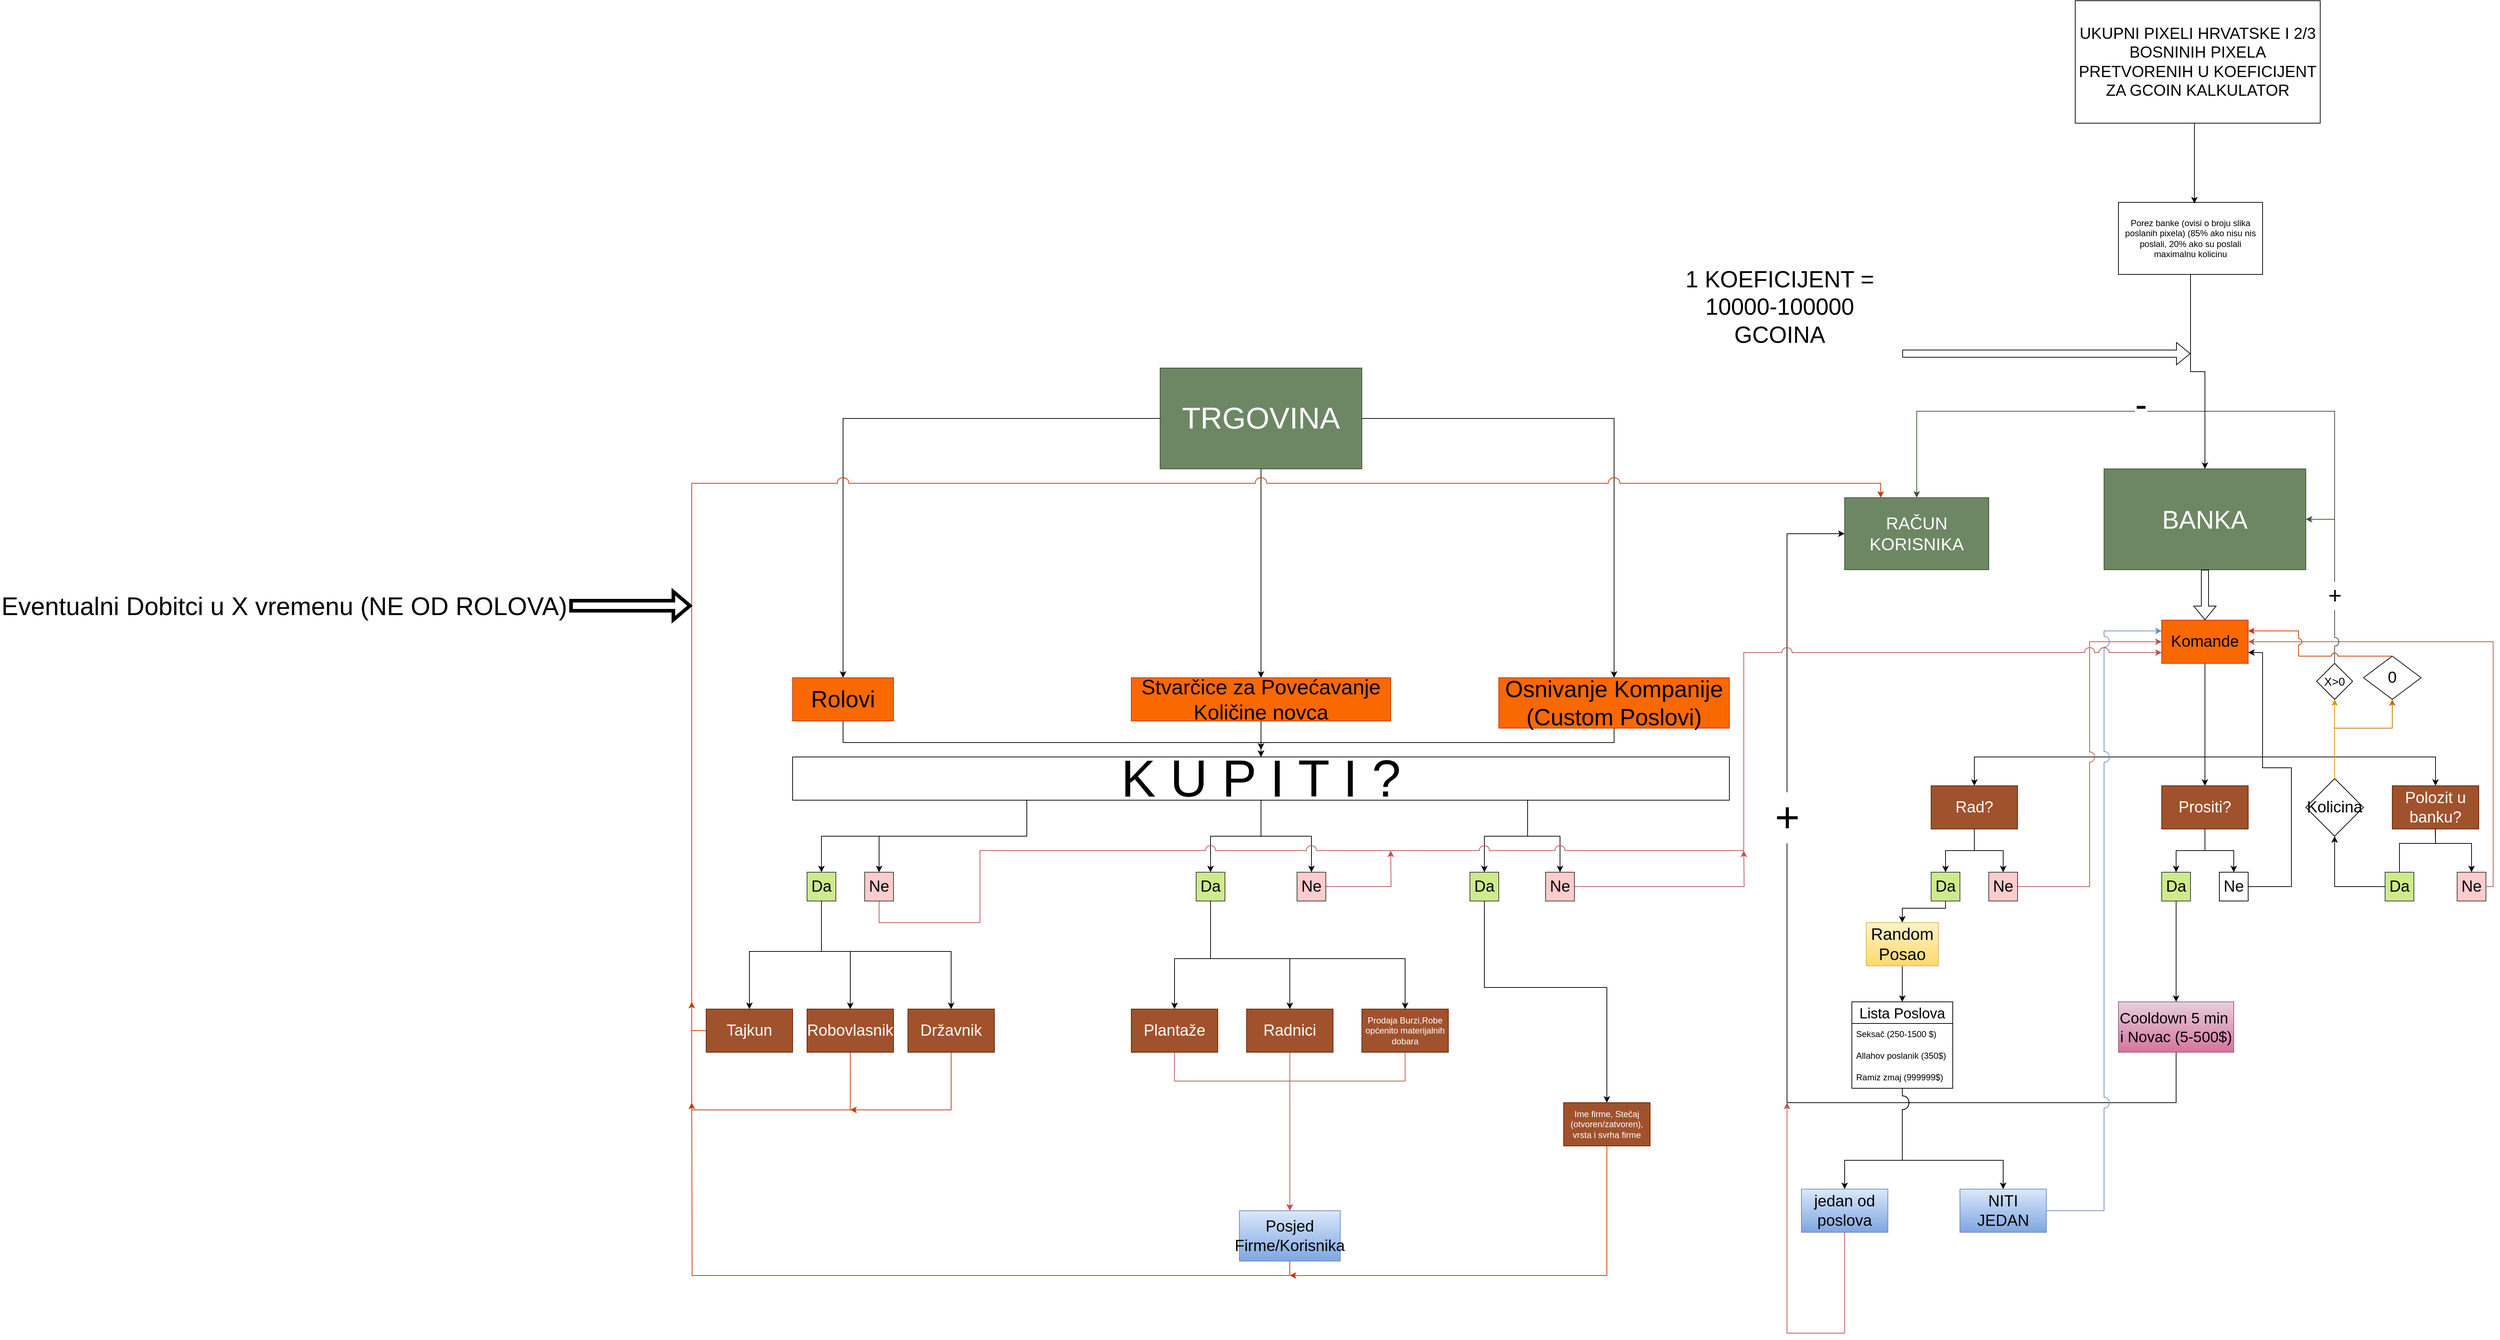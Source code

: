 <mxfile version="24.0.5" type="github">
  <diagram name="Page-1" id="hDY9Gl-h2xFGLULo_11m">
    <mxGraphModel dx="9136" dy="4196" grid="1" gridSize="10" guides="1" tooltips="1" connect="1" arrows="1" fold="1" page="1" pageScale="1" pageWidth="850" pageHeight="1100" math="0" shadow="0">
      <root>
        <mxCell id="0" />
        <mxCell id="1" parent="0" />
        <mxCell id="oLVc7d3G7SGWy__4zDsh-1" value="BANKA" style="rounded=0;whiteSpace=wrap;html=1;fontSize=35;fillColor=#6d8764;fontColor=#ffffff;strokeColor=#3A5431;" parent="1" vertex="1">
          <mxGeometry x="280" y="-320" width="280" height="140" as="geometry" />
        </mxCell>
        <mxCell id="oLVc7d3G7SGWy__4zDsh-45" style="edgeStyle=orthogonalEdgeStyle;rounded=0;orthogonalLoop=1;jettySize=auto;html=1;entryX=0.5;entryY=0;entryDx=0;entryDy=0;" parent="1" source="oLVc7d3G7SGWy__4zDsh-2" target="oLVc7d3G7SGWy__4zDsh-43" edge="1">
          <mxGeometry relative="1" as="geometry" />
        </mxCell>
        <mxCell id="oLVc7d3G7SGWy__4zDsh-46" style="edgeStyle=orthogonalEdgeStyle;rounded=0;orthogonalLoop=1;jettySize=auto;html=1;entryX=0.5;entryY=0;entryDx=0;entryDy=0;" parent="1" source="oLVc7d3G7SGWy__4zDsh-2" target="oLVc7d3G7SGWy__4zDsh-42" edge="1">
          <mxGeometry relative="1" as="geometry" />
        </mxCell>
        <mxCell id="oLVc7d3G7SGWy__4zDsh-2" value="Prositi?" style="rounded=0;whiteSpace=wrap;html=1;fontSize=22;fillColor=#a0522d;fontColor=#ffffff;strokeColor=#6D1F00;" parent="1" vertex="1">
          <mxGeometry x="360" y="120" width="120" height="60" as="geometry" />
        </mxCell>
        <mxCell id="oLVc7d3G7SGWy__4zDsh-3" value="Polozit u banku?" style="rounded=0;whiteSpace=wrap;html=1;fontSize=22;fillColor=#a0522d;fontColor=#ffffff;strokeColor=#6D1F00;" parent="1" vertex="1">
          <mxGeometry x="680" y="120" width="120" height="60" as="geometry" />
        </mxCell>
        <mxCell id="oLVc7d3G7SGWy__4zDsh-56" style="edgeStyle=orthogonalEdgeStyle;rounded=0;orthogonalLoop=1;jettySize=auto;html=1;exitX=0.5;exitY=1;exitDx=0;exitDy=0;entryX=0.5;entryY=0;entryDx=0;entryDy=0;" parent="1" source="oLVc7d3G7SGWy__4zDsh-4" target="oLVc7d3G7SGWy__4zDsh-54" edge="1">
          <mxGeometry relative="1" as="geometry" />
        </mxCell>
        <mxCell id="oLVc7d3G7SGWy__4zDsh-57" style="edgeStyle=orthogonalEdgeStyle;rounded=0;orthogonalLoop=1;jettySize=auto;html=1;entryX=0.5;entryY=0;entryDx=0;entryDy=0;" parent="1" source="oLVc7d3G7SGWy__4zDsh-4" target="oLVc7d3G7SGWy__4zDsh-55" edge="1">
          <mxGeometry relative="1" as="geometry" />
        </mxCell>
        <mxCell id="oLVc7d3G7SGWy__4zDsh-4" value="&lt;div style=&quot;font-size: 22px;&quot;&gt;Rad?&lt;/div&gt;" style="rounded=0;whiteSpace=wrap;html=1;fontSize=22;fillColor=#a0522d;fontColor=#ffffff;strokeColor=#6D1F00;" parent="1" vertex="1">
          <mxGeometry x="40" y="120" width="120" height="60" as="geometry" />
        </mxCell>
        <mxCell id="oLVc7d3G7SGWy__4zDsh-6" value="" style="endArrow=classic;html=1;rounded=0;entryX=0.5;entryY=0;entryDx=0;entryDy=0;exitX=0.5;exitY=1;exitDx=0;exitDy=0;" parent="1" source="oLVc7d3G7SGWy__4zDsh-17" target="oLVc7d3G7SGWy__4zDsh-4" edge="1">
          <mxGeometry width="50" height="50" relative="1" as="geometry">
            <mxPoint x="420" y="80" as="sourcePoint" />
            <mxPoint x="310" y="60" as="targetPoint" />
            <Array as="points">
              <mxPoint x="420" y="80" />
              <mxPoint x="100" y="80" />
            </Array>
          </mxGeometry>
        </mxCell>
        <mxCell id="oLVc7d3G7SGWy__4zDsh-7" value="" style="endArrow=classic;html=1;rounded=0;entryX=0.5;entryY=0;entryDx=0;entryDy=0;" parent="1" target="oLVc7d3G7SGWy__4zDsh-3" edge="1">
          <mxGeometry width="50" height="50" relative="1" as="geometry">
            <mxPoint x="420" y="80" as="sourcePoint" />
            <mxPoint x="640" y="80" as="targetPoint" />
            <Array as="points">
              <mxPoint x="740" y="80" />
            </Array>
          </mxGeometry>
        </mxCell>
        <mxCell id="oLVc7d3G7SGWy__4zDsh-8" value="" style="endArrow=classic;html=1;rounded=0;entryX=0.5;entryY=0;entryDx=0;entryDy=0;" parent="1" target="oLVc7d3G7SGWy__4zDsh-2" edge="1">
          <mxGeometry width="50" height="50" relative="1" as="geometry">
            <mxPoint x="420" y="80" as="sourcePoint" />
            <mxPoint x="470" y="30" as="targetPoint" />
          </mxGeometry>
        </mxCell>
        <mxCell id="oLVc7d3G7SGWy__4zDsh-10" value="" style="endArrow=classic;html=1;rounded=0;entryX=0;entryY=0.5;entryDx=0;entryDy=0;" parent="1" edge="1">
          <mxGeometry width="50" height="50" relative="1" as="geometry">
            <mxPoint x="739.83" y="180" as="sourcePoint" />
            <mxPoint x="690" y="260" as="targetPoint" />
            <Array as="points">
              <mxPoint x="740" y="200" />
              <mxPoint x="690" y="200" />
            </Array>
          </mxGeometry>
        </mxCell>
        <mxCell id="oLVc7d3G7SGWy__4zDsh-13" value="" style="endArrow=classic;html=1;rounded=0;entryX=0.5;entryY=0;entryDx=0;entryDy=0;" parent="1" target="oLVc7d3G7SGWy__4zDsh-15" edge="1">
          <mxGeometry width="50" height="50" relative="1" as="geometry">
            <mxPoint x="739.83" y="180" as="sourcePoint" />
            <mxPoint x="790.96" y="262.34" as="targetPoint" />
            <Array as="points">
              <mxPoint x="740" y="200" />
              <mxPoint x="790" y="200" />
            </Array>
          </mxGeometry>
        </mxCell>
        <mxCell id="oLVc7d3G7SGWy__4zDsh-14" value="Da" style="rounded=0;whiteSpace=wrap;html=1;fontSize=22;fillColor=#cdeb8b;strokeColor=#36393d;" parent="1" vertex="1">
          <mxGeometry x="670" y="240" width="40" height="40" as="geometry" />
        </mxCell>
        <mxCell id="oLVc7d3G7SGWy__4zDsh-15" value="Ne" style="rounded=0;whiteSpace=wrap;html=1;fontSize=22;fillColor=#ffcccc;strokeColor=#36393d;" parent="1" vertex="1">
          <mxGeometry x="770" y="240" width="40" height="40" as="geometry" />
        </mxCell>
        <mxCell id="oLVc7d3G7SGWy__4zDsh-17" value="&lt;div style=&quot;font-size: 22px;&quot;&gt;Komande&lt;/div&gt;" style="rounded=0;whiteSpace=wrap;html=1;fontSize=22;fillColor=#fa6800;fontColor=#000000;strokeColor=#C73500;" parent="1" vertex="1">
          <mxGeometry x="360" y="-110" width="120" height="60" as="geometry" />
        </mxCell>
        <mxCell id="oLVc7d3G7SGWy__4zDsh-18" value="" style="endArrow=classic;html=1;rounded=0;jumpStyle=arc;jumpSize=20;edgeStyle=orthogonalEdgeStyle;elbow=vertical;exitX=1;exitY=0.5;exitDx=0;exitDy=0;entryX=1;entryY=0.5;entryDx=0;entryDy=0;fillColor=#f8cecc;strokeColor=#b85450;gradientColor=#ea6b66;" parent="1" source="oLVc7d3G7SGWy__4zDsh-15" target="oLVc7d3G7SGWy__4zDsh-17" edge="1">
          <mxGeometry width="50" height="50" relative="1" as="geometry">
            <mxPoint x="840" y="-80" as="sourcePoint" />
            <mxPoint x="480" y="-50" as="targetPoint" />
          </mxGeometry>
        </mxCell>
        <mxCell id="oLVc7d3G7SGWy__4zDsh-19" value="" style="shape=flexArrow;endArrow=classic;html=1;rounded=0;exitX=0.5;exitY=1;exitDx=0;exitDy=0;entryX=0.5;entryY=0;entryDx=0;entryDy=0;" parent="1" source="oLVc7d3G7SGWy__4zDsh-1" target="oLVc7d3G7SGWy__4zDsh-17" edge="1">
          <mxGeometry width="50" height="50" relative="1" as="geometry">
            <mxPoint x="450" y="-110" as="sourcePoint" />
            <mxPoint x="500" y="-160" as="targetPoint" />
          </mxGeometry>
        </mxCell>
        <mxCell id="oLVc7d3G7SGWy__4zDsh-20" value="RAČUN KORISNIKA" style="rounded=0;whiteSpace=wrap;html=1;fontSize=24;fillColor=#6d8764;fontColor=#ffffff;strokeColor=#3A5431;" parent="1" vertex="1">
          <mxGeometry x="-80" y="-280" width="200" height="100" as="geometry" />
        </mxCell>
        <mxCell id="oLVc7d3G7SGWy__4zDsh-21" value="" style="endArrow=classic;html=1;rounded=0;entryX=0.5;entryY=1;entryDx=0;entryDy=0;exitX=0;exitY=0.5;exitDx=0;exitDy=0;" parent="1" source="oLVc7d3G7SGWy__4zDsh-14" target="oLVc7d3G7SGWy__4zDsh-22" edge="1">
          <mxGeometry width="50" height="50" relative="1" as="geometry">
            <mxPoint x="670" y="280" as="sourcePoint" />
            <mxPoint x="600" y="280" as="targetPoint" />
            <Array as="points">
              <mxPoint x="600" y="260" />
            </Array>
          </mxGeometry>
        </mxCell>
        <mxCell id="oLVc7d3G7SGWy__4zDsh-22" value="&lt;div style=&quot;font-size: 22px;&quot;&gt;Kolicina&lt;/div&gt;" style="rhombus;whiteSpace=wrap;html=1;fontSize=22;" parent="1" vertex="1">
          <mxGeometry x="560" y="110" width="80" height="80" as="geometry" />
        </mxCell>
        <mxCell id="oLVc7d3G7SGWy__4zDsh-23" value="" style="endArrow=classic;html=1;rounded=0;fillColor=#ffe6cc;strokeColor=#d79b00;exitX=0.5;exitY=0;exitDx=0;exitDy=0;edgeStyle=elbowEdgeStyle;" parent="1" source="oLVc7d3G7SGWy__4zDsh-22" edge="1">
          <mxGeometry width="50" height="50" relative="1" as="geometry">
            <mxPoint x="600" y="100" as="sourcePoint" />
            <mxPoint x="600" as="targetPoint" />
          </mxGeometry>
        </mxCell>
        <mxCell id="oLVc7d3G7SGWy__4zDsh-24" value="" style="endArrow=classic;html=1;rounded=0;fillColor=#f0a30a;strokeColor=#BD7000;entryX=0.5;entryY=1;entryDx=0;entryDy=0;edgeStyle=elbowEdgeStyle;elbow=vertical;" parent="1" target="oLVc7d3G7SGWy__4zDsh-25" edge="1">
          <mxGeometry width="50" height="50" relative="1" as="geometry">
            <mxPoint x="600" y="40" as="sourcePoint" />
            <mxPoint x="720" as="targetPoint" />
            <Array as="points">
              <mxPoint x="650" y="40" />
            </Array>
          </mxGeometry>
        </mxCell>
        <mxCell id="oLVc7d3G7SGWy__4zDsh-25" value="&lt;div style=&quot;font-size: 22px;&quot;&gt;0&lt;br style=&quot;font-size: 22px;&quot;&gt;&lt;/div&gt;" style="rhombus;whiteSpace=wrap;html=1;fontSize=22;" parent="1" vertex="1">
          <mxGeometry x="640" y="-60" width="80" height="60" as="geometry" />
        </mxCell>
        <mxCell id="oLVc7d3G7SGWy__4zDsh-26" value="&lt;div style=&quot;font-size: 16px;&quot;&gt;X&amp;gt;0&lt;br style=&quot;font-size: 16px;&quot;&gt;&lt;/div&gt;" style="rhombus;whiteSpace=wrap;html=1;fontSize=16;" parent="1" vertex="1">
          <mxGeometry x="575" y="-50" width="50" height="50" as="geometry" />
        </mxCell>
        <mxCell id="oLVc7d3G7SGWy__4zDsh-27" value="+" style="endArrow=classic;html=1;rounded=0;entryX=1;entryY=0.5;entryDx=0;entryDy=0;fontSize=32;align=center;fontColor=#000000;textDirection=ltr;textShadow=0;fillColor=#6d8764;strokeColor=#3A5431;jumpStyle=arc;jumpSize=12;" parent="1" target="oLVc7d3G7SGWy__4zDsh-1" edge="1">
          <mxGeometry x="-0.214" width="50" height="50" relative="1" as="geometry">
            <mxPoint x="600" y="-50" as="sourcePoint" />
            <mxPoint x="600" y="-210" as="targetPoint" />
            <Array as="points">
              <mxPoint x="600" y="-80" />
              <mxPoint x="600" y="-160" />
              <mxPoint x="600" y="-250" />
            </Array>
            <mxPoint as="offset" />
          </mxGeometry>
        </mxCell>
        <mxCell id="oLVc7d3G7SGWy__4zDsh-28" value="" style="endArrow=classic;html=1;rounded=0;fillColor=#fa6800;strokeColor=#C73500;exitX=0.5;exitY=0;exitDx=0;exitDy=0;entryX=1;entryY=0.25;entryDx=0;entryDy=0;edgeStyle=elbowEdgeStyle;jumpStyle=arc;jumpSize=9;" parent="1" source="oLVc7d3G7SGWy__4zDsh-25" target="oLVc7d3G7SGWy__4zDsh-17" edge="1">
          <mxGeometry width="50" height="50" relative="1" as="geometry">
            <mxPoint x="710" y="-50" as="sourcePoint" />
            <mxPoint x="680" y="-100" as="targetPoint" />
            <Array as="points">
              <mxPoint x="550" y="-80" />
            </Array>
          </mxGeometry>
        </mxCell>
        <mxCell id="oLVc7d3G7SGWy__4zDsh-50" style="edgeStyle=orthogonalEdgeStyle;rounded=0;orthogonalLoop=1;jettySize=auto;html=1;" parent="1" source="oLVc7d3G7SGWy__4zDsh-42" target="oLVc7d3G7SGWy__4zDsh-49" edge="1">
          <mxGeometry relative="1" as="geometry" />
        </mxCell>
        <mxCell id="oLVc7d3G7SGWy__4zDsh-42" value="Da" style="rounded=0;whiteSpace=wrap;html=1;fontSize=22;fillColor=#cdeb8b;strokeColor=#36393d;" parent="1" vertex="1">
          <mxGeometry x="360" y="240" width="40" height="40" as="geometry" />
        </mxCell>
        <mxCell id="oLVc7d3G7SGWy__4zDsh-78" style="edgeStyle=orthogonalEdgeStyle;rounded=0;orthogonalLoop=1;jettySize=auto;html=1;entryX=1;entryY=0.75;entryDx=0;entryDy=0;" parent="1" source="oLVc7d3G7SGWy__4zDsh-43" target="oLVc7d3G7SGWy__4zDsh-17" edge="1">
          <mxGeometry relative="1" as="geometry">
            <Array as="points">
              <mxPoint x="540" y="260" />
              <mxPoint x="540" y="95" />
              <mxPoint x="500" y="95" />
              <mxPoint x="500" y="-65" />
            </Array>
          </mxGeometry>
        </mxCell>
        <mxCell id="oLVc7d3G7SGWy__4zDsh-43" value="Ne" style="rounded=0;whiteSpace=wrap;html=1;fontSize=22;" parent="1" vertex="1">
          <mxGeometry x="440" y="240" width="40" height="40" as="geometry" />
        </mxCell>
        <mxCell id="oLVc7d3G7SGWy__4zDsh-48" value="-" style="endArrow=classic;html=1;rounded=0;entryX=0.5;entryY=0;entryDx=0;entryDy=0;strokeWidth=1;fontSize=50;fillColor=#6d8764;strokeColor=#3A5431;" parent="1" target="oLVc7d3G7SGWy__4zDsh-20" edge="1">
          <mxGeometry x="0.032" y="-10" width="50" height="50" relative="1" as="geometry">
            <mxPoint x="600" y="-210" as="sourcePoint" />
            <mxPoint y="-400" as="targetPoint" />
            <Array as="points">
              <mxPoint x="600" y="-400" />
              <mxPoint x="20" y="-400" />
            </Array>
            <mxPoint as="offset" />
          </mxGeometry>
        </mxCell>
        <mxCell id="oLVc7d3G7SGWy__4zDsh-70" style="edgeStyle=orthogonalEdgeStyle;rounded=0;orthogonalLoop=1;jettySize=auto;html=1;entryX=0;entryY=0.5;entryDx=0;entryDy=0;fontSize=999;align=center;jumpStyle=arc;jumpSize=18;" parent="1" source="oLVc7d3G7SGWy__4zDsh-49" target="oLVc7d3G7SGWy__4zDsh-20" edge="1">
          <mxGeometry relative="1" as="geometry">
            <Array as="points">
              <mxPoint x="380" y="560" />
              <mxPoint x="-160" y="560" />
              <mxPoint x="-160" y="-230" />
            </Array>
          </mxGeometry>
        </mxCell>
        <mxCell id="oLVc7d3G7SGWy__4zDsh-71" value="&lt;div style=&quot;font-size: 59px;&quot;&gt;+&lt;/div&gt;" style="edgeLabel;html=1;align=center;verticalAlign=middle;resizable=0;points=[];fontSize=59;" parent="oLVc7d3G7SGWy__4zDsh-70" vertex="1" connectable="0">
          <mxGeometry x="0.344" y="-6" relative="1" as="geometry">
            <mxPoint x="-6" y="-12" as="offset" />
          </mxGeometry>
        </mxCell>
        <mxCell id="oLVc7d3G7SGWy__4zDsh-49" value="&lt;div style=&quot;font-size: 21px;&quot;&gt;Cooldown 5 min&amp;nbsp;&lt;/div&gt;&lt;div style=&quot;font-size: 21px;&quot;&gt;i Novac (5-500$)&lt;br style=&quot;font-size: 21px;&quot;&gt;&lt;/div&gt;" style="rounded=0;whiteSpace=wrap;html=1;fontSize=21;fillColor=#e6d0de;gradientColor=#d5739d;strokeColor=#996185;" parent="1" vertex="1">
          <mxGeometry x="300" y="420" width="160" height="70" as="geometry" />
        </mxCell>
        <mxCell id="oLVc7d3G7SGWy__4zDsh-68" style="edgeStyle=orthogonalEdgeStyle;rounded=0;orthogonalLoop=1;jettySize=auto;html=1;entryX=0.5;entryY=0;entryDx=0;entryDy=0;" parent="1" source="oLVc7d3G7SGWy__4zDsh-54" target="oLVc7d3G7SGWy__4zDsh-65" edge="1">
          <mxGeometry relative="1" as="geometry">
            <Array as="points">
              <mxPoint x="60" y="290" />
              <mxPoint y="290" />
            </Array>
          </mxGeometry>
        </mxCell>
        <mxCell id="oLVc7d3G7SGWy__4zDsh-54" value="Da" style="rounded=0;whiteSpace=wrap;html=1;fontSize=22;fillColor=#cdeb8b;strokeColor=#36393d;" parent="1" vertex="1">
          <mxGeometry x="40" y="240" width="40" height="40" as="geometry" />
        </mxCell>
        <mxCell id="oLVc7d3G7SGWy__4zDsh-69" style="edgeStyle=orthogonalEdgeStyle;rounded=0;orthogonalLoop=1;jettySize=auto;html=1;entryX=0;entryY=0.5;entryDx=0;entryDy=0;jumpStyle=arc;jumpSize=14;fillColor=#f8cecc;gradientColor=#ea6b66;strokeColor=#b85450;" parent="1" source="oLVc7d3G7SGWy__4zDsh-55" target="oLVc7d3G7SGWy__4zDsh-17" edge="1">
          <mxGeometry relative="1" as="geometry" />
        </mxCell>
        <mxCell id="oLVc7d3G7SGWy__4zDsh-55" value="Ne" style="rounded=0;whiteSpace=wrap;html=1;fontSize=22;fillColor=#ffcccc;strokeColor=#36393d;" parent="1" vertex="1">
          <mxGeometry x="120" y="240" width="40" height="40" as="geometry" />
        </mxCell>
        <mxCell id="oLVc7d3G7SGWy__4zDsh-76" style="edgeStyle=orthogonalEdgeStyle;rounded=0;orthogonalLoop=1;jettySize=auto;html=1;entryX=0.5;entryY=0;entryDx=0;entryDy=0;jumpStyle=arc;jumpSize=19;" parent="1" source="oLVc7d3G7SGWy__4zDsh-59" target="oLVc7d3G7SGWy__4zDsh-75" edge="1">
          <mxGeometry relative="1" as="geometry">
            <Array as="points">
              <mxPoint y="640" />
              <mxPoint x="140" y="640" />
            </Array>
          </mxGeometry>
        </mxCell>
        <mxCell id="oLVc7d3G7SGWy__4zDsh-59" value="&lt;div style=&quot;font-size: 20px;&quot;&gt;Lista Poslova&lt;/div&gt;" style="swimlane;fontStyle=0;childLayout=stackLayout;horizontal=1;startSize=30;horizontalStack=0;resizeParent=1;resizeParentMax=0;resizeLast=0;collapsible=1;marginBottom=0;whiteSpace=wrap;html=1;fontSize=20;" parent="1" vertex="1">
          <mxGeometry x="-70" y="420" width="140" height="120" as="geometry" />
        </mxCell>
        <mxCell id="oLVc7d3G7SGWy__4zDsh-60" value="&lt;div style=&quot;font-size: 12px;&quot;&gt;Seksač (250-1500 $)&lt;/div&gt;" style="text;strokeColor=none;fillColor=none;align=left;verticalAlign=middle;spacingLeft=4;spacingRight=4;overflow=hidden;points=[[0,0.5],[1,0.5]];portConstraint=eastwest;rotatable=0;whiteSpace=wrap;html=1;fontSize=12;fontStyle=0" parent="oLVc7d3G7SGWy__4zDsh-59" vertex="1">
          <mxGeometry y="30" width="140" height="30" as="geometry" />
        </mxCell>
        <mxCell id="oLVc7d3G7SGWy__4zDsh-72" value="" style="endArrow=classic;html=1;rounded=0;jumpStyle=arc;jumpSize=19;" parent="oLVc7d3G7SGWy__4zDsh-59" edge="1">
          <mxGeometry width="50" height="50" relative="1" as="geometry">
            <mxPoint x="70" y="120" as="sourcePoint" />
            <mxPoint x="-10" y="260" as="targetPoint" />
            <Array as="points">
              <mxPoint x="70" y="220" />
              <mxPoint x="-10" y="220" />
            </Array>
          </mxGeometry>
        </mxCell>
        <mxCell id="oLVc7d3G7SGWy__4zDsh-61" value="Allahov poslanik (350$)" style="text;strokeColor=none;fillColor=none;align=left;verticalAlign=middle;spacingLeft=4;spacingRight=4;overflow=hidden;points=[[0,0.5],[1,0.5]];portConstraint=eastwest;rotatable=0;whiteSpace=wrap;html=1;fontSize=12;fontStyle=0" parent="oLVc7d3G7SGWy__4zDsh-59" vertex="1">
          <mxGeometry y="60" width="140" height="30" as="geometry" />
        </mxCell>
        <mxCell id="oLVc7d3G7SGWy__4zDsh-62" value="Ramiz zmaj (999999$)" style="text;strokeColor=none;fillColor=none;align=left;verticalAlign=middle;spacingLeft=4;spacingRight=4;overflow=hidden;points=[[0,0.5],[1,0.5]];portConstraint=eastwest;rotatable=0;whiteSpace=wrap;html=1;fontSize=12;fontStyle=0" parent="oLVc7d3G7SGWy__4zDsh-59" vertex="1">
          <mxGeometry y="90" width="140" height="30" as="geometry" />
        </mxCell>
        <mxCell id="oLVc7d3G7SGWy__4zDsh-67" style="edgeStyle=orthogonalEdgeStyle;rounded=0;orthogonalLoop=1;jettySize=auto;html=1;entryX=0.5;entryY=0;entryDx=0;entryDy=0;" parent="1" source="oLVc7d3G7SGWy__4zDsh-65" target="oLVc7d3G7SGWy__4zDsh-59" edge="1">
          <mxGeometry relative="1" as="geometry" />
        </mxCell>
        <mxCell id="oLVc7d3G7SGWy__4zDsh-65" value="Random Posao" style="rounded=0;whiteSpace=wrap;html=1;fontSize=23;fillColor=#fff2cc;gradientColor=#ffd966;strokeColor=#d6b656;" parent="1" vertex="1">
          <mxGeometry x="-50" y="310" width="100" height="60" as="geometry" />
        </mxCell>
        <mxCell id="oLVc7d3G7SGWy__4zDsh-73" value="jedan od poslova" style="rounded=0;whiteSpace=wrap;html=1;fontSize=22;fillColor=#dae8fc;gradientColor=#7ea6e0;strokeColor=#6c8ebf;" parent="1" vertex="1">
          <mxGeometry x="-140" y="680" width="120" height="60" as="geometry" />
        </mxCell>
        <mxCell id="oLVc7d3G7SGWy__4zDsh-74" value="" style="endArrow=classic;html=1;rounded=0;fillColor=#f8cecc;gradientColor=#ea6b66;strokeColor=#b85450;" parent="1" edge="1">
          <mxGeometry width="50" height="50" relative="1" as="geometry">
            <mxPoint x="-80" y="740" as="sourcePoint" />
            <mxPoint x="-160" y="560" as="targetPoint" />
            <Array as="points">
              <mxPoint x="-80" y="880" />
              <mxPoint x="-160" y="880" />
            </Array>
          </mxGeometry>
        </mxCell>
        <mxCell id="oLVc7d3G7SGWy__4zDsh-77" style="edgeStyle=orthogonalEdgeStyle;rounded=0;orthogonalLoop=1;jettySize=auto;html=1;entryX=0;entryY=0.25;entryDx=0;entryDy=0;jumpStyle=arc;jumpSize=15;fillColor=#dae8fc;gradientColor=#7ea6e0;strokeColor=#6c8ebf;" parent="1" source="oLVc7d3G7SGWy__4zDsh-75" target="oLVc7d3G7SGWy__4zDsh-17" edge="1">
          <mxGeometry relative="1" as="geometry" />
        </mxCell>
        <mxCell id="oLVc7d3G7SGWy__4zDsh-75" value="NITI JEDAN" style="rounded=0;whiteSpace=wrap;html=1;fontSize=22;fillColor=#dae8fc;gradientColor=#7ea6e0;strokeColor=#6c8ebf;" parent="1" vertex="1">
          <mxGeometry x="80" y="680" width="120" height="60" as="geometry" />
        </mxCell>
        <mxCell id="oLVc7d3G7SGWy__4zDsh-84" style="edgeStyle=orthogonalEdgeStyle;rounded=0;orthogonalLoop=1;jettySize=auto;html=1;entryX=0.5;entryY=0;entryDx=0;entryDy=0;" parent="1" source="oLVc7d3G7SGWy__4zDsh-79" target="oLVc7d3G7SGWy__4zDsh-80" edge="1">
          <mxGeometry relative="1" as="geometry" />
        </mxCell>
        <mxCell id="oLVc7d3G7SGWy__4zDsh-85" style="edgeStyle=orthogonalEdgeStyle;rounded=0;orthogonalLoop=1;jettySize=auto;html=1;entryX=0.5;entryY=0;entryDx=0;entryDy=0;" parent="1" source="oLVc7d3G7SGWy__4zDsh-79" target="oLVc7d3G7SGWy__4zDsh-81" edge="1">
          <mxGeometry relative="1" as="geometry" />
        </mxCell>
        <mxCell id="oLVc7d3G7SGWy__4zDsh-86" style="edgeStyle=orthogonalEdgeStyle;rounded=0;orthogonalLoop=1;jettySize=auto;html=1;entryX=0.5;entryY=0;entryDx=0;entryDy=0;" parent="1" source="oLVc7d3G7SGWy__4zDsh-79" target="oLVc7d3G7SGWy__4zDsh-83" edge="1">
          <mxGeometry relative="1" as="geometry" />
        </mxCell>
        <mxCell id="oLVc7d3G7SGWy__4zDsh-79" value="&lt;div style=&quot;font-size: 42px;&quot;&gt;TRGOVINA&lt;/div&gt;" style="rounded=0;whiteSpace=wrap;html=1;fontSize=42;fillColor=#6d8764;fontColor=#ffffff;strokeColor=#3A5431;" parent="1" vertex="1">
          <mxGeometry x="-1030" y="-460" width="280" height="140" as="geometry" />
        </mxCell>
        <mxCell id="oLVc7d3G7SGWy__4zDsh-114" style="edgeStyle=orthogonalEdgeStyle;rounded=0;orthogonalLoop=1;jettySize=auto;html=1;entryX=0.5;entryY=0;entryDx=0;entryDy=0;" parent="1" source="oLVc7d3G7SGWy__4zDsh-80" target="oLVc7d3G7SGWy__4zDsh-100" edge="1">
          <mxGeometry relative="1" as="geometry">
            <Array as="points">
              <mxPoint x="-1470" y="60" />
              <mxPoint x="-890" y="60" />
            </Array>
          </mxGeometry>
        </mxCell>
        <mxCell id="oLVc7d3G7SGWy__4zDsh-80" value="Rolovi" style="rounded=0;whiteSpace=wrap;html=1;fontSize=32;fillColor=#fa6800;fontColor=#000000;strokeColor=#C73500;" parent="1" vertex="1">
          <mxGeometry x="-1540" y="-30" width="140" height="60" as="geometry" />
        </mxCell>
        <mxCell id="oLVc7d3G7SGWy__4zDsh-115" style="edgeStyle=orthogonalEdgeStyle;rounded=0;orthogonalLoop=1;jettySize=auto;html=1;" parent="1" source="oLVc7d3G7SGWy__4zDsh-81" edge="1">
          <mxGeometry relative="1" as="geometry">
            <mxPoint x="-890" y="70" as="targetPoint" />
          </mxGeometry>
        </mxCell>
        <mxCell id="oLVc7d3G7SGWy__4zDsh-81" value="Stvarčice za Povećavanje Količine novca" style="rounded=0;whiteSpace=wrap;html=1;fontSize=29;fillColor=#fa6800;fontColor=#000000;strokeColor=#C73500;" parent="1" vertex="1">
          <mxGeometry x="-1070" y="-30" width="360" height="60" as="geometry" />
        </mxCell>
        <mxCell id="oLVc7d3G7SGWy__4zDsh-116" style="edgeStyle=orthogonalEdgeStyle;rounded=0;orthogonalLoop=1;jettySize=auto;html=1;entryX=0.5;entryY=0;entryDx=0;entryDy=0;" parent="1" source="oLVc7d3G7SGWy__4zDsh-83" target="oLVc7d3G7SGWy__4zDsh-100" edge="1">
          <mxGeometry relative="1" as="geometry">
            <Array as="points">
              <mxPoint x="-400" y="60" />
              <mxPoint x="-890" y="60" />
            </Array>
          </mxGeometry>
        </mxCell>
        <mxCell id="oLVc7d3G7SGWy__4zDsh-83" value="Osnivanje Kompanije (Custom Poslovi)" style="rounded=0;whiteSpace=wrap;html=1;fontSize=32;fillColor=#fa6800;fontColor=#000000;strokeColor=#C73500;" parent="1" vertex="1">
          <mxGeometry x="-560" y="-30" width="320" height="70" as="geometry" />
        </mxCell>
        <mxCell id="oLVc7d3G7SGWy__4zDsh-142" style="edgeStyle=orthogonalEdgeStyle;rounded=0;orthogonalLoop=1;jettySize=auto;html=1;entryX=0.5;entryY=0;entryDx=0;entryDy=0;fillColor=#f8cecc;gradientColor=#ea6b66;strokeColor=#b85450;" parent="1" source="oLVc7d3G7SGWy__4zDsh-88" target="oLVc7d3G7SGWy__4zDsh-141" edge="1">
          <mxGeometry relative="1" as="geometry">
            <Array as="points">
              <mxPoint x="-1010" y="530" />
              <mxPoint x="-850" y="530" />
            </Array>
          </mxGeometry>
        </mxCell>
        <mxCell id="oLVc7d3G7SGWy__4zDsh-88" value="Plantaže" style="rounded=0;whiteSpace=wrap;html=1;fontSize=22;fillColor=#a0522d;fontColor=#ffffff;strokeColor=#6D1F00;" parent="1" vertex="1">
          <mxGeometry x="-1070" y="430" width="120" height="60" as="geometry" />
        </mxCell>
        <mxCell id="oLVc7d3G7SGWy__4zDsh-143" style="edgeStyle=orthogonalEdgeStyle;rounded=0;orthogonalLoop=1;jettySize=auto;html=1;fillColor=#f8cecc;gradientColor=#ea6b66;strokeColor=#b85450;" parent="1" source="oLVc7d3G7SGWy__4zDsh-89" edge="1">
          <mxGeometry relative="1" as="geometry">
            <mxPoint x="-850" y="710" as="targetPoint" />
          </mxGeometry>
        </mxCell>
        <mxCell id="oLVc7d3G7SGWy__4zDsh-89" value="Radnici" style="rounded=0;whiteSpace=wrap;html=1;fontSize=22;fillColor=#a0522d;fontColor=#ffffff;strokeColor=#6D1F00;" parent="1" vertex="1">
          <mxGeometry x="-910" y="430" width="120" height="60" as="geometry" />
        </mxCell>
        <mxCell id="oLVc7d3G7SGWy__4zDsh-144" style="edgeStyle=orthogonalEdgeStyle;rounded=0;orthogonalLoop=1;jettySize=auto;html=1;entryX=0.5;entryY=0;entryDx=0;entryDy=0;fillColor=#f8cecc;gradientColor=#ea6b66;strokeColor=#b85450;" parent="1" source="oLVc7d3G7SGWy__4zDsh-90" target="oLVc7d3G7SGWy__4zDsh-141" edge="1">
          <mxGeometry relative="1" as="geometry">
            <Array as="points">
              <mxPoint x="-690" y="530" />
              <mxPoint x="-850" y="530" />
            </Array>
          </mxGeometry>
        </mxCell>
        <mxCell id="oLVc7d3G7SGWy__4zDsh-90" value="Prodaja Burzi,Robe općenito materijalnih dobara" style="rounded=0;whiteSpace=wrap;html=1;fillColor=#a0522d;fontColor=#ffffff;strokeColor=#6D1F00;" parent="1" vertex="1">
          <mxGeometry x="-750" y="430" width="120" height="60" as="geometry" />
        </mxCell>
        <mxCell id="oLVc7d3G7SGWy__4zDsh-132" style="edgeStyle=orthogonalEdgeStyle;rounded=0;orthogonalLoop=1;jettySize=auto;html=1;entryX=0.25;entryY=0;entryDx=0;entryDy=0;fillColor=#fa6800;strokeColor=#C73500;jumpStyle=arc;jumpSize=16;textDirection=vertical-lr;" parent="1" source="oLVc7d3G7SGWy__4zDsh-95" target="oLVc7d3G7SGWy__4zDsh-20" edge="1">
          <mxGeometry relative="1" as="geometry">
            <Array as="points">
              <mxPoint x="-1680" y="460" />
              <mxPoint x="-1680" y="-300" />
              <mxPoint x="-30" y="-300" />
            </Array>
          </mxGeometry>
        </mxCell>
        <mxCell id="oLVc7d3G7SGWy__4zDsh-147" value="&lt;font style=&quot;font-size: 35px;&quot;&gt;Eventualni Dobitci u X vremenu (NE OD ROLOVA)&lt;br style=&quot;font-size: 35px;&quot;&gt;&lt;/font&gt;" style="edgeLabel;html=1;align=left;verticalAlign=middle;resizable=0;points=[];labelPosition=right;verticalLabelPosition=middle;horizontal=1;fontSize=35;" parent="oLVc7d3G7SGWy__4zDsh-132" vertex="1" connectable="0">
          <mxGeometry x="-0.749" y="5" relative="1" as="geometry">
            <mxPoint x="-955" y="-303" as="offset" />
          </mxGeometry>
        </mxCell>
        <mxCell id="oLVc7d3G7SGWy__4zDsh-95" value="Tajkun" style="rounded=0;whiteSpace=wrap;html=1;fontSize=22;fillColor=#a0522d;fontColor=#ffffff;strokeColor=#6D1F00;" parent="1" vertex="1">
          <mxGeometry x="-1660" y="430" width="120" height="60" as="geometry" />
        </mxCell>
        <mxCell id="oLVc7d3G7SGWy__4zDsh-138" style="edgeStyle=orthogonalEdgeStyle;rounded=0;orthogonalLoop=1;jettySize=auto;html=1;fillColor=#fa6800;strokeColor=#C73500;" parent="1" source="oLVc7d3G7SGWy__4zDsh-96" edge="1">
          <mxGeometry relative="1" as="geometry">
            <mxPoint x="-1680" y="420" as="targetPoint" />
            <Array as="points">
              <mxPoint x="-1460" y="570" />
              <mxPoint x="-1680" y="570" />
            </Array>
          </mxGeometry>
        </mxCell>
        <mxCell id="oLVc7d3G7SGWy__4zDsh-96" value="Robovlasnik" style="rounded=0;whiteSpace=wrap;html=1;fontSize=22;fillColor=#a0522d;fontColor=#ffffff;strokeColor=#6D1F00;" parent="1" vertex="1">
          <mxGeometry x="-1520" y="430" width="120" height="60" as="geometry" />
        </mxCell>
        <mxCell id="oLVc7d3G7SGWy__4zDsh-140" style="edgeStyle=orthogonalEdgeStyle;rounded=0;orthogonalLoop=1;jettySize=auto;html=1;fillColor=#fa6800;strokeColor=#C73500;" parent="1" source="oLVc7d3G7SGWy__4zDsh-97" edge="1">
          <mxGeometry relative="1" as="geometry">
            <mxPoint x="-1460" y="570" as="targetPoint" />
            <Array as="points">
              <mxPoint x="-1320" y="570" />
            </Array>
          </mxGeometry>
        </mxCell>
        <mxCell id="oLVc7d3G7SGWy__4zDsh-97" value="Državnik" style="rounded=0;whiteSpace=wrap;html=1;fontSize=22;fillColor=#a0522d;fontColor=#ffffff;strokeColor=#6D1F00;" parent="1" vertex="1">
          <mxGeometry x="-1380" y="430" width="120" height="60" as="geometry" />
        </mxCell>
        <mxCell id="oLVc7d3G7SGWy__4zDsh-117" style="edgeStyle=orthogonalEdgeStyle;rounded=0;orthogonalLoop=1;jettySize=auto;html=1;" parent="1" source="oLVc7d3G7SGWy__4zDsh-100" target="oLVc7d3G7SGWy__4zDsh-109" edge="1">
          <mxGeometry relative="1" as="geometry" />
        </mxCell>
        <mxCell id="oLVc7d3G7SGWy__4zDsh-118" style="edgeStyle=orthogonalEdgeStyle;rounded=0;orthogonalLoop=1;jettySize=auto;html=1;" parent="1" source="oLVc7d3G7SGWy__4zDsh-100" target="oLVc7d3G7SGWy__4zDsh-110" edge="1">
          <mxGeometry relative="1" as="geometry" />
        </mxCell>
        <mxCell id="oLVc7d3G7SGWy__4zDsh-120" style="edgeStyle=orthogonalEdgeStyle;rounded=0;orthogonalLoop=1;jettySize=auto;html=1;exitX=0.75;exitY=1;exitDx=0;exitDy=0;entryX=0.5;entryY=0;entryDx=0;entryDy=0;" parent="1" source="oLVc7d3G7SGWy__4zDsh-100" target="oLVc7d3G7SGWy__4zDsh-108" edge="1">
          <mxGeometry relative="1" as="geometry">
            <Array as="points">
              <mxPoint x="-520" y="140" />
              <mxPoint x="-520" y="190" />
              <mxPoint x="-475" y="190" />
            </Array>
          </mxGeometry>
        </mxCell>
        <mxCell id="oLVc7d3G7SGWy__4zDsh-126" style="edgeStyle=orthogonalEdgeStyle;rounded=0;orthogonalLoop=1;jettySize=auto;html=1;exitX=0.75;exitY=1;exitDx=0;exitDy=0;entryX=0.5;entryY=0;entryDx=0;entryDy=0;" parent="1" source="oLVc7d3G7SGWy__4zDsh-100" target="oLVc7d3G7SGWy__4zDsh-107" edge="1">
          <mxGeometry relative="1" as="geometry">
            <Array as="points">
              <mxPoint x="-520" y="140" />
              <mxPoint x="-520" y="190" />
              <mxPoint x="-580" y="190" />
            </Array>
          </mxGeometry>
        </mxCell>
        <mxCell id="oLVc7d3G7SGWy__4zDsh-127" style="edgeStyle=orthogonalEdgeStyle;rounded=0;orthogonalLoop=1;jettySize=auto;html=1;exitX=0.25;exitY=1;exitDx=0;exitDy=0;entryX=0.5;entryY=0;entryDx=0;entryDy=0;" parent="1" source="oLVc7d3G7SGWy__4zDsh-100" target="oLVc7d3G7SGWy__4zDsh-111" edge="1">
          <mxGeometry relative="1" as="geometry" />
        </mxCell>
        <mxCell id="oLVc7d3G7SGWy__4zDsh-128" style="edgeStyle=orthogonalEdgeStyle;rounded=0;orthogonalLoop=1;jettySize=auto;html=1;exitX=0.25;exitY=1;exitDx=0;exitDy=0;entryX=0.5;entryY=0;entryDx=0;entryDy=0;" parent="1" source="oLVc7d3G7SGWy__4zDsh-100" target="oLVc7d3G7SGWy__4zDsh-112" edge="1">
          <mxGeometry relative="1" as="geometry" />
        </mxCell>
        <mxCell id="oLVc7d3G7SGWy__4zDsh-100" value="K U P I T I ?" style="rounded=0;whiteSpace=wrap;html=1;fontSize=72;" parent="1" vertex="1">
          <mxGeometry x="-1540" y="80" width="1300" height="60" as="geometry" />
        </mxCell>
        <mxCell id="oLVc7d3G7SGWy__4zDsh-136" style="edgeStyle=orthogonalEdgeStyle;rounded=0;orthogonalLoop=1;jettySize=auto;html=1;" parent="1" source="oLVc7d3G7SGWy__4zDsh-107" edge="1">
          <mxGeometry relative="1" as="geometry">
            <mxPoint x="-410" y="560" as="targetPoint" />
            <Array as="points">
              <mxPoint x="-580" y="400" />
              <mxPoint x="-410" y="400" />
              <mxPoint x="-410" y="520" />
            </Array>
          </mxGeometry>
        </mxCell>
        <mxCell id="oLVc7d3G7SGWy__4zDsh-107" value="Da" style="rounded=0;whiteSpace=wrap;html=1;fontSize=22;fillColor=#cdeb8b;strokeColor=#36393d;" parent="1" vertex="1">
          <mxGeometry x="-600" y="240" width="40" height="40" as="geometry" />
        </mxCell>
        <mxCell id="oLVc7d3G7SGWy__4zDsh-124" style="edgeStyle=orthogonalEdgeStyle;rounded=0;orthogonalLoop=1;jettySize=auto;html=1;fillColor=#f8cecc;gradientColor=#ea6b66;strokeColor=#b85450;" parent="1" source="oLVc7d3G7SGWy__4zDsh-108" edge="1">
          <mxGeometry relative="1" as="geometry">
            <mxPoint x="-220" y="210" as="targetPoint" />
          </mxGeometry>
        </mxCell>
        <mxCell id="oLVc7d3G7SGWy__4zDsh-108" value="Ne" style="rounded=0;whiteSpace=wrap;html=1;fontSize=22;fillColor=#ffcccc;strokeColor=#36393d;" parent="1" vertex="1">
          <mxGeometry x="-495" y="240" width="40" height="40" as="geometry" />
        </mxCell>
        <mxCell id="oLVc7d3G7SGWy__4zDsh-133" style="edgeStyle=orthogonalEdgeStyle;rounded=0;orthogonalLoop=1;jettySize=auto;html=1;entryX=0.5;entryY=0;entryDx=0;entryDy=0;" parent="1" source="oLVc7d3G7SGWy__4zDsh-109" target="oLVc7d3G7SGWy__4zDsh-88" edge="1">
          <mxGeometry relative="1" as="geometry">
            <Array as="points">
              <mxPoint x="-960" y="360" />
              <mxPoint x="-1010" y="360" />
            </Array>
          </mxGeometry>
        </mxCell>
        <mxCell id="oLVc7d3G7SGWy__4zDsh-134" style="edgeStyle=orthogonalEdgeStyle;rounded=0;orthogonalLoop=1;jettySize=auto;html=1;" parent="1" source="oLVc7d3G7SGWy__4zDsh-109" target="oLVc7d3G7SGWy__4zDsh-89" edge="1">
          <mxGeometry relative="1" as="geometry">
            <Array as="points">
              <mxPoint x="-960" y="360" />
              <mxPoint x="-850" y="360" />
            </Array>
          </mxGeometry>
        </mxCell>
        <mxCell id="oLVc7d3G7SGWy__4zDsh-135" style="edgeStyle=orthogonalEdgeStyle;rounded=0;orthogonalLoop=1;jettySize=auto;html=1;entryX=0.5;entryY=0;entryDx=0;entryDy=0;" parent="1" source="oLVc7d3G7SGWy__4zDsh-109" target="oLVc7d3G7SGWy__4zDsh-90" edge="1">
          <mxGeometry relative="1" as="geometry">
            <Array as="points">
              <mxPoint x="-960" y="360" />
              <mxPoint x="-690" y="360" />
            </Array>
          </mxGeometry>
        </mxCell>
        <mxCell id="oLVc7d3G7SGWy__4zDsh-109" value="Da" style="rounded=0;whiteSpace=wrap;html=1;fontSize=22;fillColor=#cdeb8b;strokeColor=#36393d;" parent="1" vertex="1">
          <mxGeometry x="-980" y="240" width="40" height="40" as="geometry" />
        </mxCell>
        <mxCell id="oLVc7d3G7SGWy__4zDsh-122" style="edgeStyle=orthogonalEdgeStyle;rounded=0;orthogonalLoop=1;jettySize=auto;html=1;entryX=0;entryY=0.75;entryDx=0;entryDy=0;jumpStyle=arc;jumpSize=14;exitX=0.5;exitY=1;exitDx=0;exitDy=0;fillColor=#f8cecc;gradientColor=#ea6b66;strokeColor=#b85450;" parent="1" source="oLVc7d3G7SGWy__4zDsh-112" target="oLVc7d3G7SGWy__4zDsh-17" edge="1">
          <mxGeometry relative="1" as="geometry">
            <mxPoint x="-330" y="260" as="targetPoint" />
            <Array as="points">
              <mxPoint x="-1420" y="310" />
              <mxPoint x="-1280" y="310" />
              <mxPoint x="-1280" y="210" />
              <mxPoint x="-220" y="210" />
              <mxPoint x="-220" y="-65" />
            </Array>
          </mxGeometry>
        </mxCell>
        <mxCell id="oLVc7d3G7SGWy__4zDsh-123" style="edgeStyle=orthogonalEdgeStyle;rounded=0;orthogonalLoop=1;jettySize=auto;html=1;fillColor=#f8cecc;gradientColor=#ea6b66;strokeColor=#b85450;" parent="1" source="oLVc7d3G7SGWy__4zDsh-110" edge="1">
          <mxGeometry relative="1" as="geometry">
            <mxPoint x="-710" y="210" as="targetPoint" />
          </mxGeometry>
        </mxCell>
        <mxCell id="oLVc7d3G7SGWy__4zDsh-110" value="Ne" style="rounded=0;whiteSpace=wrap;html=1;fontSize=22;fillColor=#ffcccc;strokeColor=#36393d;" parent="1" vertex="1">
          <mxGeometry x="-840" y="240" width="40" height="40" as="geometry" />
        </mxCell>
        <mxCell id="oLVc7d3G7SGWy__4zDsh-129" style="edgeStyle=orthogonalEdgeStyle;rounded=0;orthogonalLoop=1;jettySize=auto;html=1;entryX=0.5;entryY=0;entryDx=0;entryDy=0;" parent="1" source="oLVc7d3G7SGWy__4zDsh-111" target="oLVc7d3G7SGWy__4zDsh-95" edge="1">
          <mxGeometry relative="1" as="geometry">
            <Array as="points">
              <mxPoint x="-1500" y="350" />
              <mxPoint x="-1600" y="350" />
            </Array>
          </mxGeometry>
        </mxCell>
        <mxCell id="oLVc7d3G7SGWy__4zDsh-130" style="edgeStyle=orthogonalEdgeStyle;rounded=0;orthogonalLoop=1;jettySize=auto;html=1;entryX=0.5;entryY=0;entryDx=0;entryDy=0;" parent="1" source="oLVc7d3G7SGWy__4zDsh-111" target="oLVc7d3G7SGWy__4zDsh-96" edge="1">
          <mxGeometry relative="1" as="geometry">
            <Array as="points">
              <mxPoint x="-1500" y="350" />
              <mxPoint x="-1460" y="350" />
            </Array>
          </mxGeometry>
        </mxCell>
        <mxCell id="oLVc7d3G7SGWy__4zDsh-131" style="edgeStyle=orthogonalEdgeStyle;rounded=0;orthogonalLoop=1;jettySize=auto;html=1;entryX=0.5;entryY=0;entryDx=0;entryDy=0;" parent="1" source="oLVc7d3G7SGWy__4zDsh-111" target="oLVc7d3G7SGWy__4zDsh-97" edge="1">
          <mxGeometry relative="1" as="geometry">
            <Array as="points">
              <mxPoint x="-1500" y="350" />
              <mxPoint x="-1320" y="350" />
            </Array>
          </mxGeometry>
        </mxCell>
        <mxCell id="oLVc7d3G7SGWy__4zDsh-111" value="Da" style="rounded=0;whiteSpace=wrap;html=1;fontSize=22;fillColor=#cdeb8b;strokeColor=#36393d;" parent="1" vertex="1">
          <mxGeometry x="-1520" y="240" width="40" height="40" as="geometry" />
        </mxCell>
        <mxCell id="oLVc7d3G7SGWy__4zDsh-112" value="Ne" style="rounded=0;whiteSpace=wrap;html=1;fontSize=22;fillColor=#ffcccc;strokeColor=#36393d;" parent="1" vertex="1">
          <mxGeometry x="-1440" y="240" width="40" height="40" as="geometry" />
        </mxCell>
        <mxCell id="oLVc7d3G7SGWy__4zDsh-146" style="edgeStyle=orthogonalEdgeStyle;rounded=0;orthogonalLoop=1;jettySize=auto;html=1;fillColor=#fa6800;strokeColor=#C73500;" parent="1" source="oLVc7d3G7SGWy__4zDsh-137" edge="1">
          <mxGeometry relative="1" as="geometry">
            <mxPoint x="-850" y="800" as="targetPoint" />
            <Array as="points">
              <mxPoint x="-410" y="800" />
            </Array>
          </mxGeometry>
        </mxCell>
        <mxCell id="oLVc7d3G7SGWy__4zDsh-137" value="Ime firme, Stečaj (otvoren/zatvoren), vrsta i svrha firme" style="rounded=0;whiteSpace=wrap;html=1;fillColor=#a0522d;fontColor=#ffffff;strokeColor=#6D1F00;" parent="1" vertex="1">
          <mxGeometry x="-470" y="560" width="120" height="60" as="geometry" />
        </mxCell>
        <mxCell id="oLVc7d3G7SGWy__4zDsh-145" style="edgeStyle=orthogonalEdgeStyle;rounded=0;orthogonalLoop=1;jettySize=auto;html=1;fillColor=#fa6800;strokeColor=#C73500;exitX=0.5;exitY=1;exitDx=0;exitDy=0;" parent="1" source="oLVc7d3G7SGWy__4zDsh-141" edge="1">
          <mxGeometry relative="1" as="geometry">
            <mxPoint x="-1680" y="560" as="targetPoint" />
          </mxGeometry>
        </mxCell>
        <mxCell id="oLVc7d3G7SGWy__4zDsh-141" value="Posjed Firme/Korisnika" style="rounded=0;whiteSpace=wrap;html=1;strokeWidth=1;perimeterSpacing=0;fontSize=22;fillColor=#dae8fc;gradientColor=#7ea6e0;strokeColor=#6c8ebf;" parent="1" vertex="1">
          <mxGeometry x="-920" y="710" width="140" height="70" as="geometry" />
        </mxCell>
        <mxCell id="oLVc7d3G7SGWy__4zDsh-148" value="" style="shape=flexArrow;endArrow=classic;html=1;rounded=0;fontSize=61;strokeWidth=5;" parent="1" edge="1">
          <mxGeometry width="50" height="50" relative="1" as="geometry">
            <mxPoint x="-1850" y="-130" as="sourcePoint" />
            <mxPoint x="-1680" y="-130" as="targetPoint" />
          </mxGeometry>
        </mxCell>
        <mxCell id="HTvAjIFI86lgKFHa5TXg-1" value="UKUPNI PIXELI HRVATSKE I 2/3 BOSNINIH PIXELA PRETVORENIH U KOEFICIJENT ZA GCOIN KALKULATOR" style="rounded=0;whiteSpace=wrap;html=1;fontSize=22;" vertex="1" parent="1">
          <mxGeometry x="240" y="-970" width="340" height="170" as="geometry" />
        </mxCell>
        <mxCell id="HTvAjIFI86lgKFHa5TXg-4" style="edgeStyle=orthogonalEdgeStyle;rounded=0;orthogonalLoop=1;jettySize=auto;html=1;entryX=0.5;entryY=0;entryDx=0;entryDy=0;" edge="1" parent="1" source="HTvAjIFI86lgKFHa5TXg-2" target="oLVc7d3G7SGWy__4zDsh-1">
          <mxGeometry relative="1" as="geometry" />
        </mxCell>
        <mxCell id="HTvAjIFI86lgKFHa5TXg-2" value="&lt;div&gt;Porez banke (ovisi o broju slika poslanih pixela) (85% ako nisu nis poslali, 20% ako su poslali maximalnu kolicinu&lt;/div&gt;" style="rounded=0;whiteSpace=wrap;html=1;" vertex="1" parent="1">
          <mxGeometry x="300" y="-690" width="200" height="100" as="geometry" />
        </mxCell>
        <mxCell id="HTvAjIFI86lgKFHa5TXg-3" style="edgeStyle=orthogonalEdgeStyle;rounded=0;orthogonalLoop=1;jettySize=auto;html=1;entryX=0.527;entryY=0.015;entryDx=0;entryDy=0;entryPerimeter=0;" edge="1" parent="1" source="HTvAjIFI86lgKFHa5TXg-1" target="HTvAjIFI86lgKFHa5TXg-2">
          <mxGeometry relative="1" as="geometry">
            <Array as="points">
              <mxPoint x="405" y="-750" />
            </Array>
          </mxGeometry>
        </mxCell>
        <mxCell id="HTvAjIFI86lgKFHa5TXg-5" value="" style="shape=flexArrow;endArrow=classic;html=1;rounded=0;" edge="1" parent="1">
          <mxGeometry width="50" height="50" relative="1" as="geometry">
            <mxPoint y="-480" as="sourcePoint" />
            <mxPoint x="400" y="-480" as="targetPoint" />
          </mxGeometry>
        </mxCell>
        <mxCell id="HTvAjIFI86lgKFHa5TXg-6" value="1 KOEFICIJENT = 10000-100000 GCOINA" style="text;html=1;align=center;verticalAlign=middle;whiteSpace=wrap;rounded=0;fontSize=32;" vertex="1" parent="1">
          <mxGeometry x="-320" y="-620" width="300" height="150" as="geometry" />
        </mxCell>
      </root>
    </mxGraphModel>
  </diagram>
</mxfile>
